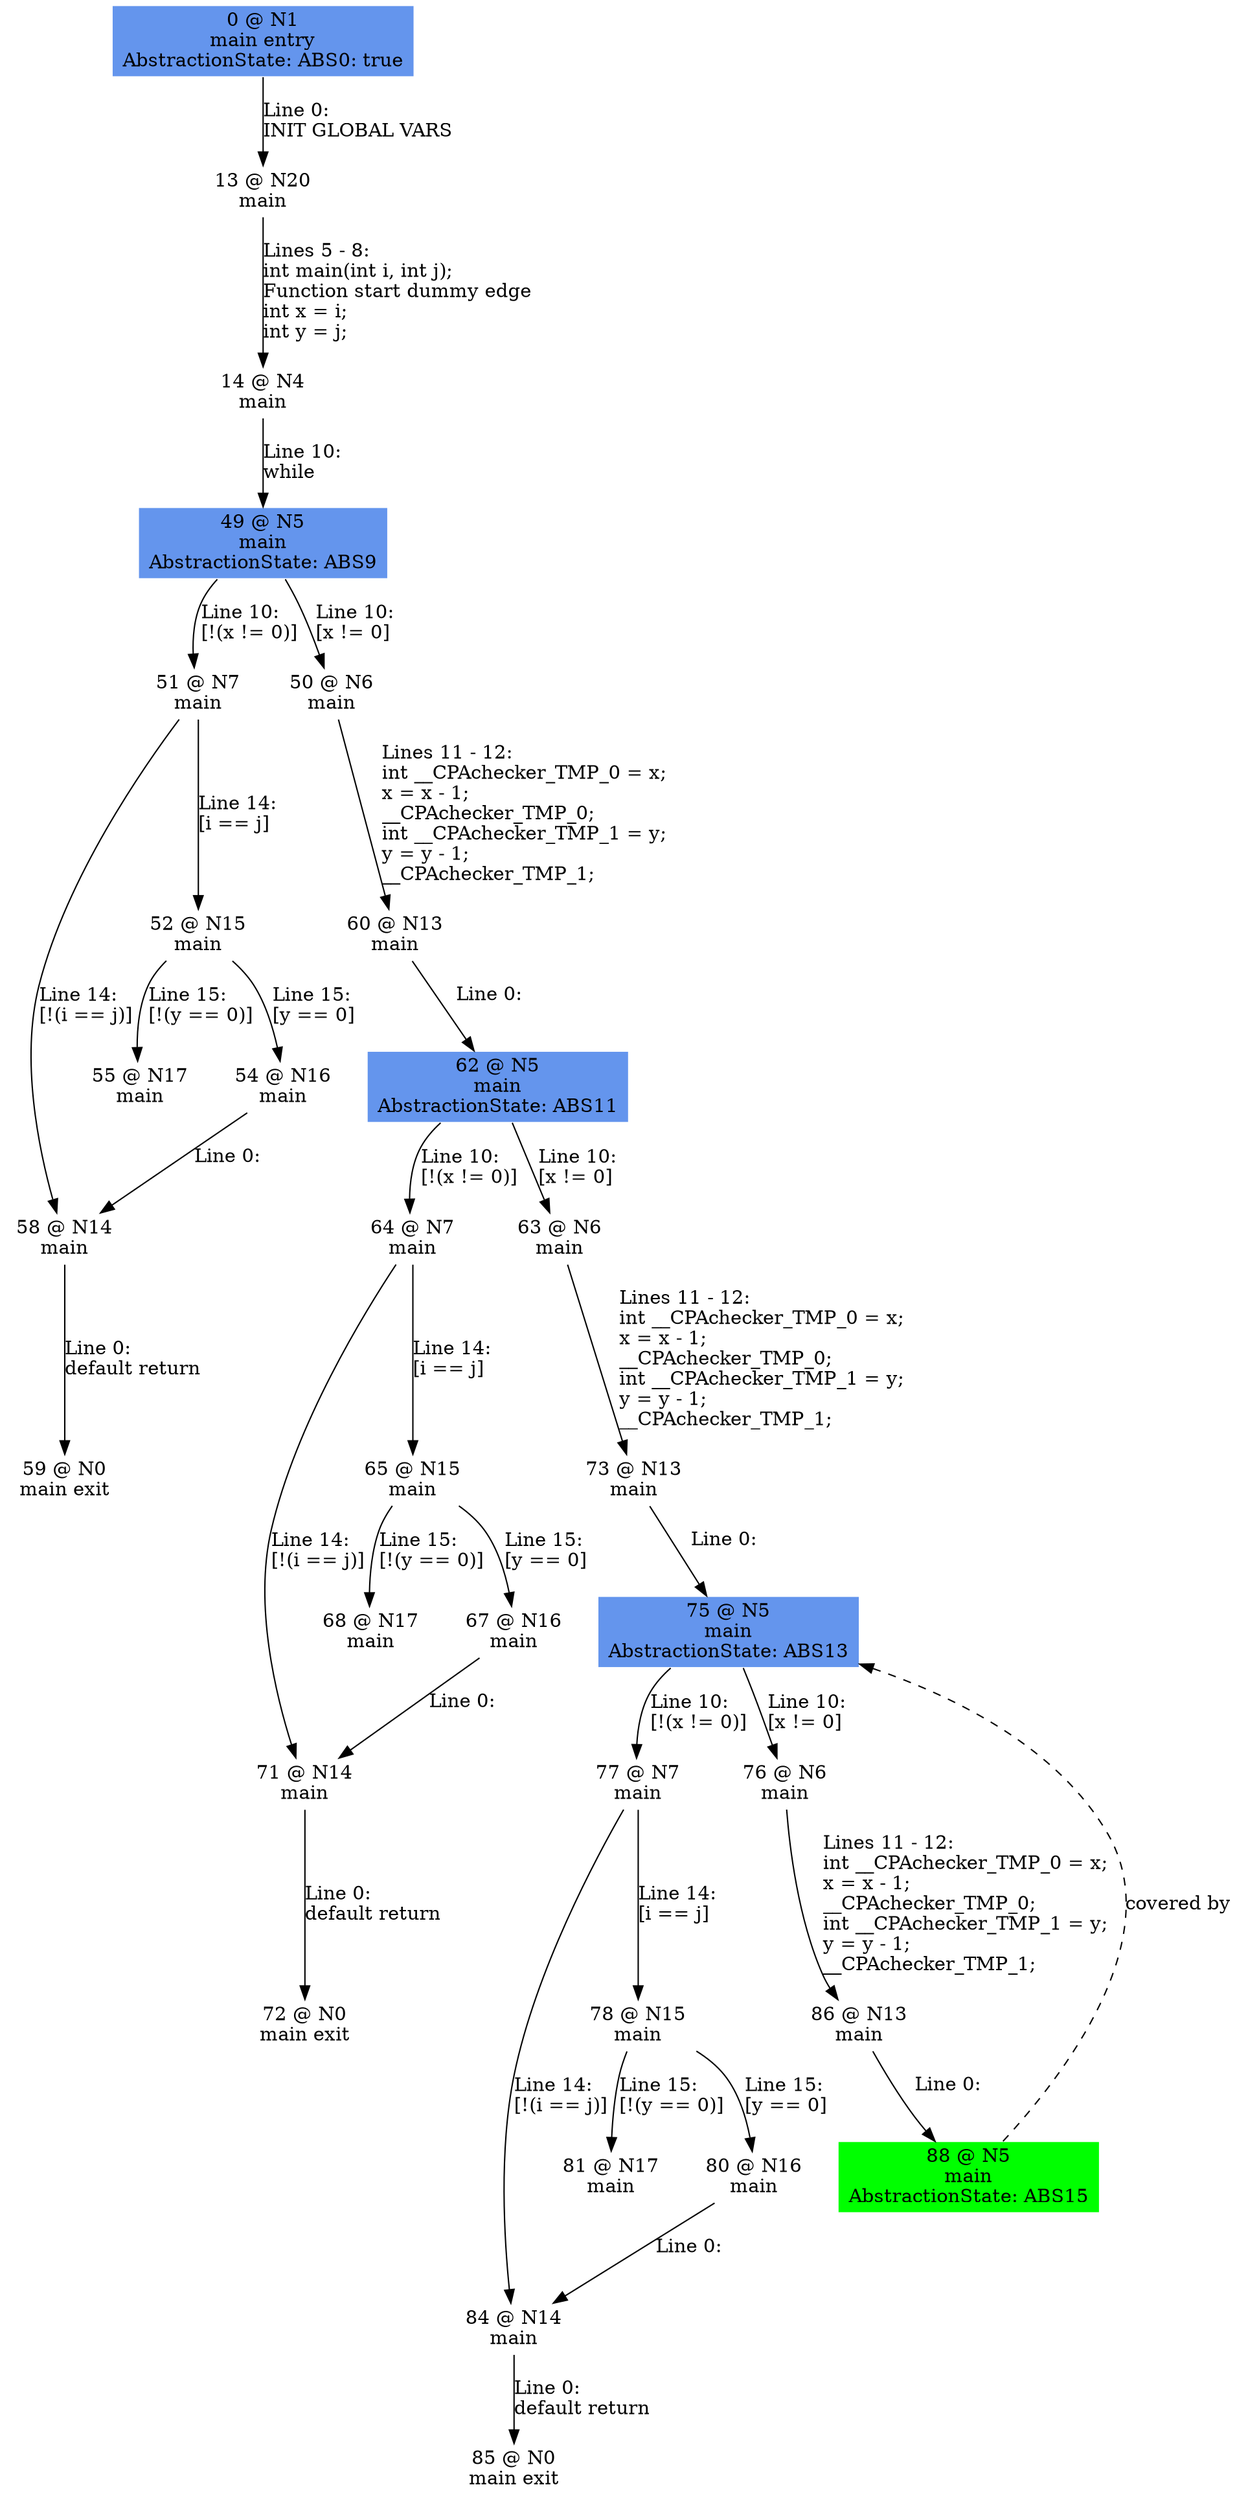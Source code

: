 digraph ARG {
node [style="filled" shape="box" color="white"]
0 [fillcolor="cornflowerblue" label="0 @ N1\nmain entry\nAbstractionState: ABS0: true\n" id="0"]
13 [label="13 @ N20\nmain\n" id="13"]
14 [label="14 @ N4\nmain\n" id="14"]
49 [fillcolor="cornflowerblue" label="49 @ N5\nmain\nAbstractionState: ABS9\n" id="49"]
51 [label="51 @ N7\nmain\n" id="51"]
58 [label="58 @ N14\nmain\n" id="58"]
59 [label="59 @ N0\nmain exit\n" id="59"]
52 [label="52 @ N15\nmain\n" id="52"]
55 [label="55 @ N17\nmain\n" id="55"]
54 [label="54 @ N16\nmain\n" id="54"]
50 [label="50 @ N6\nmain\n" id="50"]
60 [label="60 @ N13\nmain\n" id="60"]
62 [fillcolor="cornflowerblue" label="62 @ N5\nmain\nAbstractionState: ABS11\n" id="62"]
64 [label="64 @ N7\nmain\n" id="64"]
71 [label="71 @ N14\nmain\n" id="71"]
72 [label="72 @ N0\nmain exit\n" id="72"]
65 [label="65 @ N15\nmain\n" id="65"]
68 [label="68 @ N17\nmain\n" id="68"]
67 [label="67 @ N16\nmain\n" id="67"]
63 [label="63 @ N6\nmain\n" id="63"]
73 [label="73 @ N13\nmain\n" id="73"]
75 [fillcolor="cornflowerblue" label="75 @ N5\nmain\nAbstractionState: ABS13\n" id="75"]
77 [label="77 @ N7\nmain\n" id="77"]
84 [label="84 @ N14\nmain\n" id="84"]
85 [label="85 @ N0\nmain exit\n" id="85"]
78 [label="78 @ N15\nmain\n" id="78"]
81 [label="81 @ N17\nmain\n" id="81"]
80 [label="80 @ N16\nmain\n" id="80"]
76 [label="76 @ N6\nmain\n" id="76"]
86 [label="86 @ N13\nmain\n" id="86"]
88 [fillcolor="green" label="88 @ N5\nmain\nAbstractionState: ABS15\n" id="88"]
0 -> 13 [label="Line 0: \lINIT GLOBAL VARS\l" id="0 -> 13"]
13 -> 14 [label="Lines 5 - 8: \lint main(int i, int j);\lFunction start dummy edge\lint x = i;\lint y = j;\l" id="13 -> 14"]
14 -> 49 [label="Line 10: \lwhile\l" id="14 -> 49"]
49 -> 50 [label="Line 10: \l[x != 0]\l" id="49 -> 50"]
49 -> 51 [label="Line 10: \l[!(x != 0)]\l" id="49 -> 51"]
51 -> 52 [label="Line 14: \l[i == j]\l" id="51 -> 52"]
51 -> 58 [label="Line 14: \l[!(i == j)]\l" id="51 -> 58"]
58 -> 59 [label="Line 0: \ldefault return\l" id="58 -> 59"]
52 -> 54 [label="Line 15: \l[y == 0]\l" id="52 -> 54"]
52 -> 55 [label="Line 15: \l[!(y == 0)]\l" id="52 -> 55"]
54 -> 58 [label="Line 0: \l\l" id="54 -> 58"]
50 -> 60 [label="Lines 11 - 12: \lint __CPAchecker_TMP_0 = x;\lx = x - 1;\l__CPAchecker_TMP_0;\lint __CPAchecker_TMP_1 = y;\ly = y - 1;\l__CPAchecker_TMP_1;\l" id="50 -> 60"]
60 -> 62 [label="Line 0: \l\l" id="60 -> 62"]
62 -> 63 [label="Line 10: \l[x != 0]\l" id="62 -> 63"]
62 -> 64 [label="Line 10: \l[!(x != 0)]\l" id="62 -> 64"]
64 -> 65 [label="Line 14: \l[i == j]\l" id="64 -> 65"]
64 -> 71 [label="Line 14: \l[!(i == j)]\l" id="64 -> 71"]
71 -> 72 [label="Line 0: \ldefault return\l" id="71 -> 72"]
65 -> 67 [label="Line 15: \l[y == 0]\l" id="65 -> 67"]
65 -> 68 [label="Line 15: \l[!(y == 0)]\l" id="65 -> 68"]
67 -> 71 [label="Line 0: \l\l" id="67 -> 71"]
63 -> 73 [label="Lines 11 - 12: \lint __CPAchecker_TMP_0 = x;\lx = x - 1;\l__CPAchecker_TMP_0;\lint __CPAchecker_TMP_1 = y;\ly = y - 1;\l__CPAchecker_TMP_1;\l" id="63 -> 73"]
73 -> 75 [label="Line 0: \l\l" id="73 -> 75"]
88 -> 75 [style="dashed" weight="0" label="covered by"]
75 -> 76 [label="Line 10: \l[x != 0]\l" id="75 -> 76"]
75 -> 77 [label="Line 10: \l[!(x != 0)]\l" id="75 -> 77"]
77 -> 78 [label="Line 14: \l[i == j]\l" id="77 -> 78"]
77 -> 84 [label="Line 14: \l[!(i == j)]\l" id="77 -> 84"]
84 -> 85 [label="Line 0: \ldefault return\l" id="84 -> 85"]
78 -> 80 [label="Line 15: \l[y == 0]\l" id="78 -> 80"]
78 -> 81 [label="Line 15: \l[!(y == 0)]\l" id="78 -> 81"]
80 -> 84 [label="Line 0: \l\l" id="80 -> 84"]
76 -> 86 [label="Lines 11 - 12: \lint __CPAchecker_TMP_0 = x;\lx = x - 1;\l__CPAchecker_TMP_0;\lint __CPAchecker_TMP_1 = y;\ly = y - 1;\l__CPAchecker_TMP_1;\l" id="76 -> 86"]
86 -> 88 [label="Line 0: \l\l" id="86 -> 88"]
}
